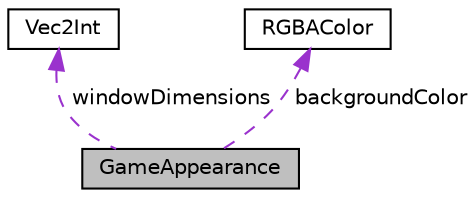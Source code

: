 digraph "GameAppearance"
{
 // LATEX_PDF_SIZE
  edge [fontname="Helvetica",fontsize="10",labelfontname="Helvetica",labelfontsize="10"];
  node [fontname="Helvetica",fontsize="10",shape=record];
  Node1 [label="GameAppearance",height=0.2,width=0.4,color="black", fillcolor="grey75", style="filled", fontcolor="black",tooltip=" "];
  Node2 -> Node1 [dir="back",color="darkorchid3",fontsize="10",style="dashed",label=" windowDimensions" ,fontname="Helvetica"];
  Node2 [label="Vec2Int",height=0.2,width=0.4,color="black", fillcolor="white", style="filled",URL="$struct_vec2_int.html",tooltip=" "];
  Node3 -> Node1 [dir="back",color="darkorchid3",fontsize="10",style="dashed",label=" backgroundColor" ,fontname="Helvetica"];
  Node3 [label="RGBAColor",height=0.2,width=0.4,color="black", fillcolor="white", style="filled",URL="$struct_r_g_b_a_color.html",tooltip=" "];
}
